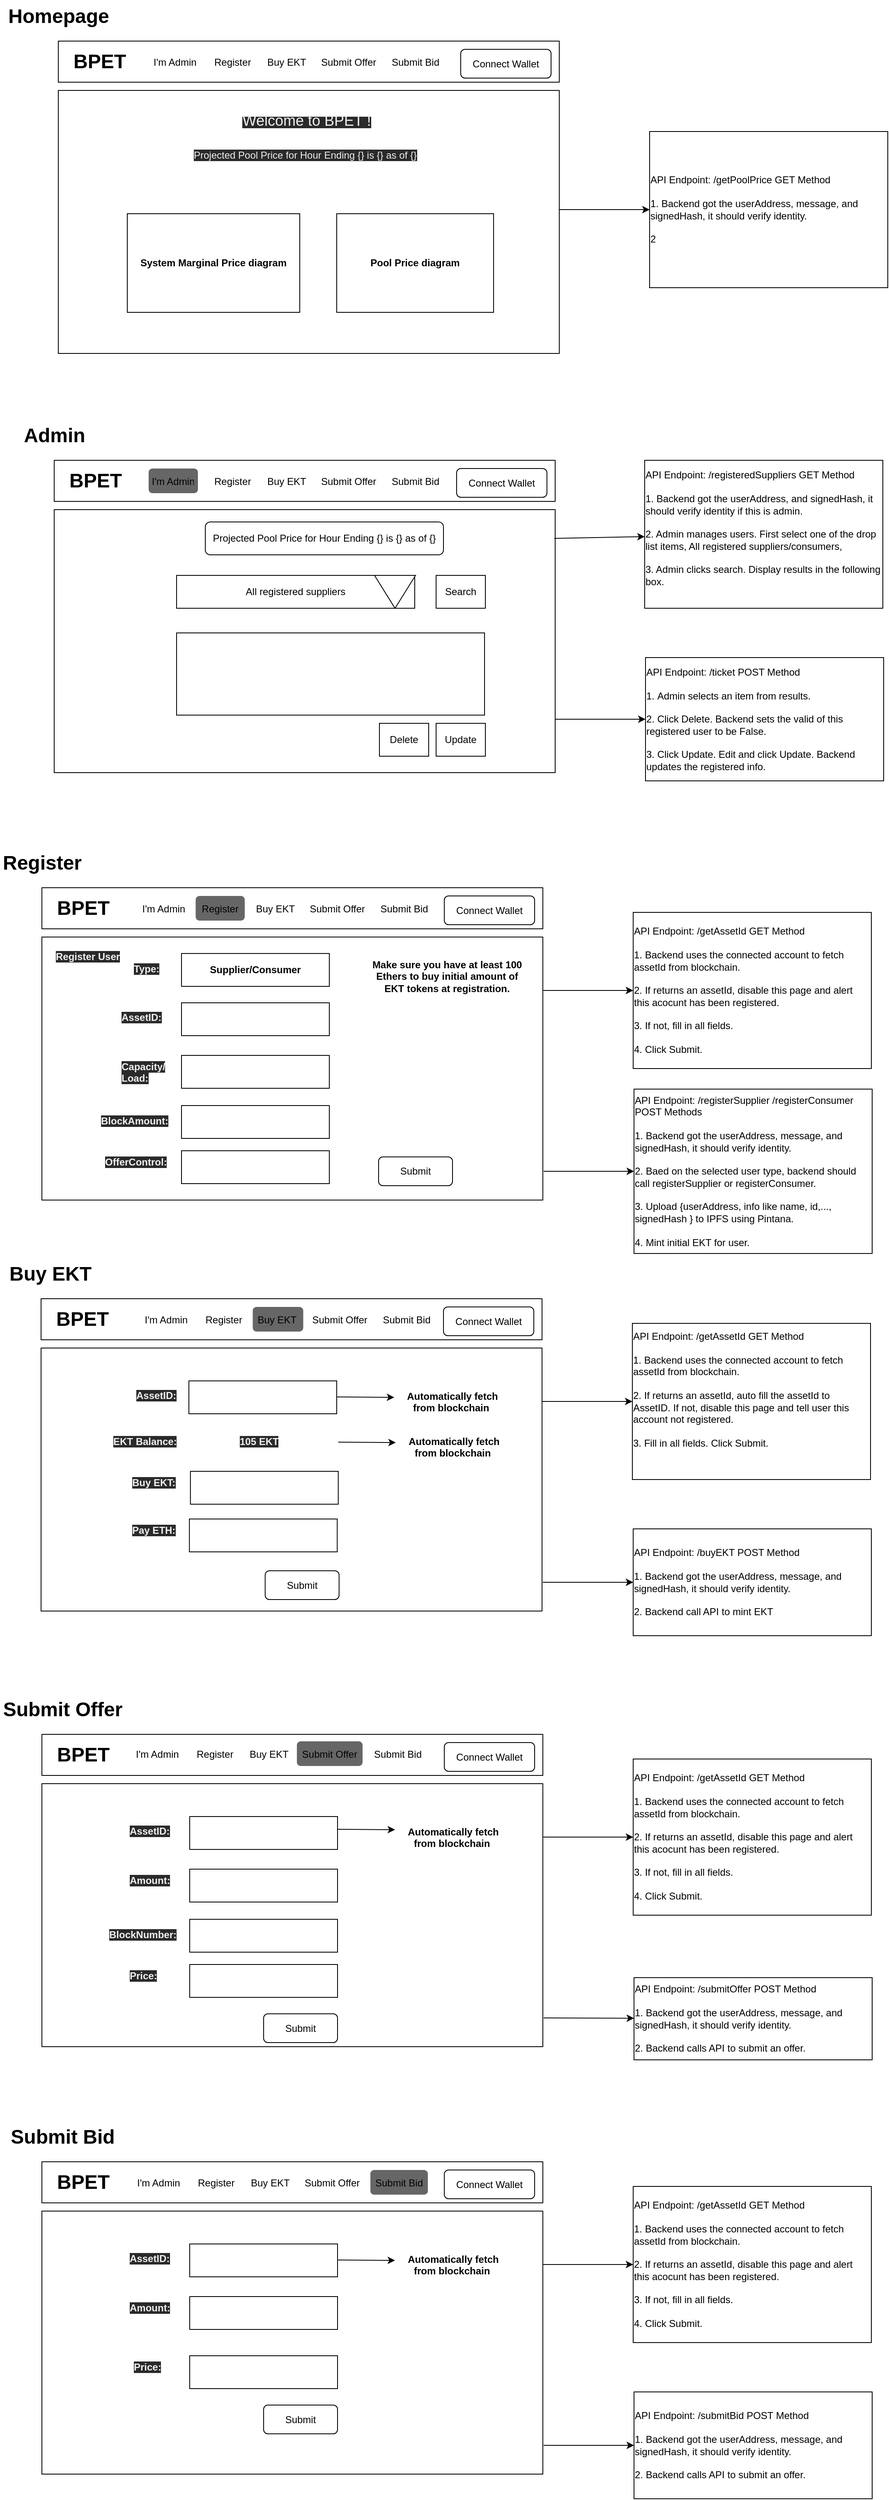 <mxfile>
    <diagram id="N4T2xADhDQuCGSEhYTma" name="Page-1">
        <mxGraphModel dx="1949" dy="584" grid="1" gridSize="10" guides="1" tooltips="1" connect="1" arrows="1" fold="1" page="1" pageScale="1" pageWidth="850" pageHeight="1100" math="0" shadow="0">
            <root>
                <mxCell id="0"/>
                <mxCell id="1" parent="0"/>
                <mxCell id="20" value="" style="rounded=0;whiteSpace=wrap;html=1;" parent="1" vertex="1">
                    <mxGeometry x="65" y="640" width="610" height="320" as="geometry"/>
                </mxCell>
                <mxCell id="2" value="" style="rounded=0;whiteSpace=wrap;html=1;" parent="1" vertex="1">
                    <mxGeometry x="70" y="70" width="610" height="50" as="geometry"/>
                </mxCell>
                <mxCell id="4" value="BPET" style="text;strokeColor=none;fillColor=none;html=1;fontSize=24;fontStyle=1;verticalAlign=middle;align=center;" parent="1" vertex="1">
                    <mxGeometry x="70" y="75" width="100" height="40" as="geometry"/>
                </mxCell>
                <mxCell id="5" value="Submit Bid" style="text;strokeColor=none;fillColor=none;align=left;verticalAlign=middle;spacingLeft=4;spacingRight=4;overflow=hidden;points=[[0,0.5],[1,0.5]];portConstraint=eastwest;rotatable=0;" parent="1" vertex="1">
                    <mxGeometry x="470" y="80" width="70" height="30" as="geometry"/>
                </mxCell>
                <mxCell id="6" value="" style="rounded=0;whiteSpace=wrap;html=1;" parent="1" vertex="1">
                    <mxGeometry x="70" y="130" width="610" height="320" as="geometry"/>
                </mxCell>
                <mxCell id="7" value="&lt;b&gt;System Marginal Price diagram&lt;/b&gt;" style="rounded=0;whiteSpace=wrap;html=1;" parent="1" vertex="1">
                    <mxGeometry x="154" y="280" width="210" height="120" as="geometry"/>
                </mxCell>
                <mxCell id="8" value="Connect Wallet" style="rounded=1;whiteSpace=wrap;html=1;" parent="1" vertex="1">
                    <mxGeometry x="560" y="80" width="110" height="35" as="geometry"/>
                </mxCell>
                <mxCell id="9" value="Projected Pool Price for Hour Ending {} is {} as of {}" style="rounded=1;whiteSpace=wrap;html=1;" parent="1" vertex="1">
                    <mxGeometry x="249" y="655" width="290" height="40" as="geometry"/>
                </mxCell>
                <mxCell id="10" value="I'm Admin" style="text;strokeColor=none;fillColor=none;align=left;verticalAlign=middle;spacingLeft=4;spacingRight=4;overflow=hidden;points=[[0,0.5],[1,0.5]];portConstraint=eastwest;rotatable=0;" parent="1" vertex="1">
                    <mxGeometry x="180" y="80" width="70" height="30" as="geometry"/>
                </mxCell>
                <mxCell id="11" value="Homepage" style="text;strokeColor=none;fillColor=none;html=1;fontSize=24;fontStyle=1;verticalAlign=middle;align=center;" parent="1" vertex="1">
                    <mxGeometry x="20" y="20" width="100" height="40" as="geometry"/>
                </mxCell>
                <mxCell id="12" value="Register" style="text;strokeColor=none;fillColor=none;align=left;verticalAlign=middle;spacingLeft=4;spacingRight=4;overflow=hidden;points=[[0,0.5],[1,0.5]];portConstraint=eastwest;rotatable=0;" parent="1" vertex="1">
                    <mxGeometry x="254" y="80" width="56" height="30" as="geometry"/>
                </mxCell>
                <mxCell id="13" value="&lt;b&gt;Pool Price diagram&lt;/b&gt;" style="rounded=0;whiteSpace=wrap;html=1;" parent="1" vertex="1">
                    <mxGeometry x="409" y="280" width="191" height="120" as="geometry"/>
                </mxCell>
                <mxCell id="14" value="" style="edgeStyle=none;html=1;" parent="1" target="15" edge="1">
                    <mxGeometry relative="1" as="geometry">
                        <mxPoint x="680" y="275" as="sourcePoint"/>
                    </mxGeometry>
                </mxCell>
                <mxCell id="15" value="&lt;div style=&quot;text-align: left&quot;&gt;&lt;span&gt;API Endpoint: /getPoolPrice GET Method&lt;br&gt;&lt;/span&gt;&lt;/div&gt;&lt;div style=&quot;text-align: left&quot;&gt;&lt;span&gt;&lt;br&gt;&lt;/span&gt;&lt;/div&gt;&lt;div style=&quot;text-align: left&quot;&gt;&lt;span&gt;1. Backend got the userAddress, message, and signedHash, it should verify identity.&amp;nbsp;&lt;/span&gt;&lt;/div&gt;&lt;div style=&quot;text-align: left&quot;&gt;&lt;span&gt;&lt;br&gt;&lt;/span&gt;&lt;/div&gt;&lt;div style=&quot;text-align: left&quot;&gt;&lt;span&gt;2&lt;/span&gt;&lt;/div&gt;" style="rounded=0;whiteSpace=wrap;html=1;" parent="1" vertex="1">
                    <mxGeometry x="790" y="180" width="290" height="190" as="geometry"/>
                </mxCell>
                <mxCell id="16" value="" style="rounded=0;whiteSpace=wrap;html=1;" parent="1" vertex="1">
                    <mxGeometry x="65" y="580" width="610" height="50" as="geometry"/>
                </mxCell>
                <mxCell id="18" value="BPET" style="text;strokeColor=none;fillColor=none;html=1;fontSize=24;fontStyle=1;verticalAlign=middle;align=center;" parent="1" vertex="1">
                    <mxGeometry x="65" y="585" width="100" height="40" as="geometry"/>
                </mxCell>
                <mxCell id="21" value="All registered suppliers" style="rounded=0;whiteSpace=wrap;html=1;" parent="1" vertex="1">
                    <mxGeometry x="214" y="720" width="290" height="40" as="geometry"/>
                </mxCell>
                <mxCell id="22" value="Connect Wallet" style="rounded=1;whiteSpace=wrap;html=1;" parent="1" vertex="1">
                    <mxGeometry x="555" y="590" width="110" height="35" as="geometry"/>
                </mxCell>
                <mxCell id="25" value="Admin" style="text;strokeColor=none;fillColor=none;html=1;fontSize=24;fontStyle=1;verticalAlign=middle;align=center;" parent="1" vertex="1">
                    <mxGeometry x="15" y="530" width="100" height="40" as="geometry"/>
                </mxCell>
                <mxCell id="27" value="" style="rounded=0;whiteSpace=wrap;html=1;" parent="1" vertex="1">
                    <mxGeometry x="214" y="790" width="375" height="100" as="geometry"/>
                </mxCell>
                <mxCell id="28" value="" style="rounded=0;whiteSpace=wrap;html=1;" parent="1" vertex="1">
                    <mxGeometry x="50" y="1100" width="610" height="50" as="geometry"/>
                </mxCell>
                <mxCell id="30" value="BPET" style="text;strokeColor=none;fillColor=none;html=1;fontSize=24;fontStyle=1;verticalAlign=middle;align=center;" parent="1" vertex="1">
                    <mxGeometry x="50" y="1105" width="100" height="40" as="geometry"/>
                </mxCell>
                <mxCell id="32" value="" style="rounded=0;whiteSpace=wrap;html=1;" parent="1" vertex="1">
                    <mxGeometry x="50" y="1160" width="610" height="320" as="geometry"/>
                </mxCell>
                <mxCell id="34" value="Connect Wallet" style="rounded=1;whiteSpace=wrap;html=1;" parent="1" vertex="1">
                    <mxGeometry x="540" y="1110" width="110" height="35" as="geometry"/>
                </mxCell>
                <mxCell id="36" value="Register" style="text;strokeColor=none;fillColor=none;html=1;fontSize=24;fontStyle=1;verticalAlign=middle;align=center;" parent="1" vertex="1">
                    <mxGeometry y="1050" width="100" height="40" as="geometry"/>
                </mxCell>
                <mxCell id="38" value="&lt;b&gt;Supplier/&lt;/b&gt;&lt;b&gt;Consumer&lt;/b&gt;" style="rounded=0;whiteSpace=wrap;html=1;" parent="1" vertex="1">
                    <mxGeometry x="220" y="1180" width="180" height="40" as="geometry"/>
                </mxCell>
                <mxCell id="40" value="" style="rounded=0;whiteSpace=wrap;html=1;" parent="1" vertex="1">
                    <mxGeometry x="220" y="1240" width="180" height="40" as="geometry"/>
                </mxCell>
                <mxCell id="41" value="&lt;b style=&quot;color: rgb(240 , 240 , 240) ; font-family: &amp;#34;helvetica&amp;#34; ; font-size: 12px ; font-style: normal ; letter-spacing: normal ; text-align: center ; text-indent: 0px ; text-transform: none ; word-spacing: 0px ; background-color: rgb(42 , 42 , 42)&quot;&gt;Register User&lt;/b&gt;" style="text;whiteSpace=wrap;html=1;" parent="1" vertex="1">
                    <mxGeometry x="65" y="1170" width="90" height="30" as="geometry"/>
                </mxCell>
                <mxCell id="42" value="" style="edgeStyle=none;html=1;" parent="1" target="43" edge="1">
                    <mxGeometry relative="1" as="geometry">
                        <mxPoint x="675" y="895" as="sourcePoint"/>
                    </mxGeometry>
                </mxCell>
                <mxCell id="43" value="&lt;div style=&quot;text-align: left&quot;&gt;&lt;span&gt;API Endpoint: /ticket POST Method&lt;br&gt;&lt;/span&gt;&lt;/div&gt;&lt;div style=&quot;text-align: left&quot;&gt;&lt;span&gt;&lt;br&gt;&lt;/span&gt;&lt;/div&gt;&lt;div style=&quot;text-align: left&quot;&gt;&lt;span&gt;1.&amp;nbsp;&lt;/span&gt;Admin selects an item from results.&lt;/div&gt;&lt;div style=&quot;text-align: left&quot;&gt;&lt;br&gt;&lt;/div&gt;&lt;div style=&quot;text-align: left&quot;&gt;2. Click Delete. Backend sets the valid of this registered user to be False.&lt;/div&gt;&lt;div style=&quot;text-align: left&quot;&gt;&lt;br&gt;&lt;/div&gt;&lt;div style=&quot;text-align: left&quot;&gt;3. Click Update. Edit and click Update. Backend updates the registered info.&lt;/div&gt;" style="rounded=0;whiteSpace=wrap;html=1;" parent="1" vertex="1">
                    <mxGeometry x="785" y="820" width="290" height="150" as="geometry"/>
                </mxCell>
                <mxCell id="44" value="" style="edgeStyle=none;html=1;" parent="1" target="45" edge="1">
                    <mxGeometry relative="1" as="geometry">
                        <mxPoint x="674" y="675" as="sourcePoint"/>
                    </mxGeometry>
                </mxCell>
                <mxCell id="45" value="&lt;div style=&quot;text-align: left&quot;&gt;&lt;span&gt;API Endpoint: /registeredSuppliers GET Method&lt;br&gt;&lt;/span&gt;&lt;/div&gt;&lt;div style=&quot;text-align: left&quot;&gt;&lt;span&gt;&lt;br&gt;&lt;/span&gt;&lt;/div&gt;&lt;div style=&quot;text-align: left&quot;&gt;&lt;span&gt;1. Backend got the userAddress, and signedHash, it should verify identity if this is admin.&lt;/span&gt;&lt;/div&gt;&lt;div style=&quot;text-align: left&quot;&gt;&lt;span&gt;&lt;br&gt;&lt;/span&gt;&lt;/div&gt;&lt;div style=&quot;text-align: left&quot;&gt;&lt;span&gt;2. Admin manages users. First select one of the drop list items, All registered suppliers/consumers,&amp;nbsp;&lt;/span&gt;&lt;/div&gt;&lt;div style=&quot;text-align: left&quot;&gt;&lt;span&gt;&lt;br&gt;&lt;/span&gt;&lt;/div&gt;&lt;div style=&quot;text-align: left&quot;&gt;&lt;span&gt;3. Admin clicks search. Display results in the following box.&lt;/span&gt;&lt;/div&gt;&lt;div style=&quot;text-align: left&quot;&gt;&lt;br&gt;&lt;/div&gt;" style="rounded=0;whiteSpace=wrap;html=1;" parent="1" vertex="1">
                    <mxGeometry x="784" y="580" width="290" height="180" as="geometry"/>
                </mxCell>
                <mxCell id="46" value="" style="edgeStyle=none;html=1;" parent="1" target="47" edge="1">
                    <mxGeometry relative="1" as="geometry">
                        <mxPoint x="661" y="1445" as="sourcePoint"/>
                    </mxGeometry>
                </mxCell>
                <mxCell id="47" value="&lt;div style=&quot;text-align: left&quot;&gt;&lt;span&gt;API Endpoint: /registerSupplier /registerConsumer POST Methods&lt;br&gt;&lt;/span&gt;&lt;/div&gt;&lt;div style=&quot;text-align: left&quot;&gt;&lt;span&gt;&lt;br&gt;&lt;/span&gt;&lt;/div&gt;&lt;div style=&quot;text-align: left&quot;&gt;&lt;span&gt;1. Backend got the userAddress, message, and signedHash, it should verify identity.&amp;nbsp;&lt;/span&gt;&lt;/div&gt;&lt;div style=&quot;text-align: left&quot;&gt;&lt;span&gt;&lt;br&gt;&lt;/span&gt;&lt;/div&gt;&lt;div style=&quot;text-align: left&quot;&gt;&lt;span&gt;2. Baed on the selected user type, backend should call registerSupplier or registerConsumer.&lt;/span&gt;&lt;/div&gt;&lt;div style=&quot;text-align: left&quot;&gt;&lt;span&gt;&lt;br&gt;&lt;/span&gt;&lt;/div&gt;&lt;div style=&quot;text-align: left&quot;&gt;&lt;span&gt;3. Upload {userAddress, info like name, id,..., signedHash } to IPFS using Pintana.&lt;/span&gt;&lt;/div&gt;&lt;div style=&quot;text-align: left&quot;&gt;&lt;span&gt;&lt;br&gt;&lt;/span&gt;&lt;/div&gt;&lt;div style=&quot;text-align: left&quot;&gt;&lt;span&gt;4. Mint initial EKT for user.&lt;/span&gt;&lt;/div&gt;" style="rounded=0;whiteSpace=wrap;html=1;" parent="1" vertex="1">
                    <mxGeometry x="771" y="1345" width="290" height="200" as="geometry"/>
                </mxCell>
                <mxCell id="48" value="" style="edgeStyle=none;html=1;" parent="1" target="49" edge="1">
                    <mxGeometry relative="1" as="geometry">
                        <mxPoint x="660" y="1225" as="sourcePoint"/>
                    </mxGeometry>
                </mxCell>
                <mxCell id="49" value="&lt;div style=&quot;text-align: left&quot;&gt;&lt;span&gt;API Endpoint: /getAssetId GET Method&lt;br&gt;&lt;/span&gt;&lt;/div&gt;&lt;div style=&quot;text-align: left&quot;&gt;&lt;span&gt;&lt;br&gt;&lt;/span&gt;&lt;/div&gt;&lt;div style=&quot;text-align: left&quot;&gt;&lt;span&gt;1. Backend uses the connected account to fetch assetId from blockchain.&lt;/span&gt;&lt;/div&gt;&lt;div style=&quot;text-align: left&quot;&gt;&lt;span&gt;&lt;br&gt;&lt;/span&gt;&lt;/div&gt;&lt;div style=&quot;text-align: left&quot;&gt;&lt;span&gt;2. If returns an assetId, disable this page and alert this acocunt has been registered.&lt;/span&gt;&lt;/div&gt;&lt;div style=&quot;text-align: left&quot;&gt;&lt;span&gt;&lt;br&gt;&lt;/span&gt;&lt;/div&gt;&lt;div style=&quot;text-align: left&quot;&gt;&lt;span&gt;3. If not, fill in all fields.&lt;/span&gt;&lt;/div&gt;&lt;div style=&quot;text-align: left&quot;&gt;&lt;span&gt;&lt;br&gt;&lt;/span&gt;&lt;/div&gt;&lt;div style=&quot;text-align: left&quot;&gt;&lt;span&gt;4. Click Submit.&lt;/span&gt;&lt;/div&gt;" style="rounded=0;whiteSpace=wrap;html=1;" parent="1" vertex="1">
                    <mxGeometry x="770" y="1130" width="290" height="190" as="geometry"/>
                </mxCell>
                <mxCell id="50" value="&lt;b style=&quot;color: rgb(240 , 240 , 240) ; font-family: &amp;#34;helvetica&amp;#34; ; font-size: 12px ; font-style: normal ; letter-spacing: normal ; text-align: center ; text-indent: 0px ; text-transform: none ; word-spacing: 0px ; background-color: rgb(42 , 42 , 42)&quot;&gt;AssetID:&lt;/b&gt;" style="text;whiteSpace=wrap;html=1;" parent="1" vertex="1">
                    <mxGeometry x="145" y="1244" width="70" height="30" as="geometry"/>
                </mxCell>
                <mxCell id="51" value="&lt;b style=&quot;color: rgb(240 , 240 , 240) ; font-family: &amp;#34;helvetica&amp;#34; ; font-size: 12px ; font-style: normal ; letter-spacing: normal ; text-align: center ; text-indent: 0px ; text-transform: none ; word-spacing: 0px ; background-color: rgb(42 , 42 , 42)&quot;&gt;Type:&lt;/b&gt;" style="text;whiteSpace=wrap;html=1;" parent="1" vertex="1">
                    <mxGeometry x="160" y="1185" width="70" height="30" as="geometry"/>
                </mxCell>
                <mxCell id="52" value="" style="rounded=0;whiteSpace=wrap;html=1;" parent="1" vertex="1">
                    <mxGeometry x="220" y="1304" width="180" height="40" as="geometry"/>
                </mxCell>
                <mxCell id="53" value="&lt;b style=&quot;color: rgb(240 , 240 , 240) ; font-family: &amp;#34;helvetica&amp;#34; ; font-size: 12px ; font-style: normal ; letter-spacing: normal ; text-align: center ; text-indent: 0px ; text-transform: none ; word-spacing: 0px ; background-color: rgb(42 , 42 , 42)&quot;&gt;Capacity/&lt;br&gt;Load:&lt;br&gt;&lt;/b&gt;" style="text;whiteSpace=wrap;html=1;" parent="1" vertex="1">
                    <mxGeometry x="145" y="1304" width="70" height="30" as="geometry"/>
                </mxCell>
                <mxCell id="54" value="" style="rounded=0;whiteSpace=wrap;html=1;" parent="1" vertex="1">
                    <mxGeometry x="220" y="1365" width="180" height="40" as="geometry"/>
                </mxCell>
                <mxCell id="55" value="&lt;b style=&quot;color: rgb(240 , 240 , 240) ; font-family: &amp;#34;helvetica&amp;#34; ; font-size: 12px ; font-style: normal ; letter-spacing: normal ; text-align: center ; text-indent: 0px ; text-transform: none ; word-spacing: 0px ; background-color: rgb(42 , 42 , 42)&quot;&gt;BlockAmount:&lt;br&gt;&lt;/b&gt;" style="text;whiteSpace=wrap;html=1;" parent="1" vertex="1">
                    <mxGeometry x="120" y="1370" width="70" height="30" as="geometry"/>
                </mxCell>
                <mxCell id="57" value="" style="rounded=0;whiteSpace=wrap;html=1;" parent="1" vertex="1">
                    <mxGeometry x="220" y="1420" width="180" height="40" as="geometry"/>
                </mxCell>
                <mxCell id="58" value="&lt;b style=&quot;color: rgb(240 , 240 , 240) ; font-family: &amp;#34;helvetica&amp;#34; ; font-size: 12px ; font-style: normal ; letter-spacing: normal ; text-align: center ; text-indent: 0px ; text-transform: none ; word-spacing: 0px ; background-color: rgb(42 , 42 , 42)&quot;&gt;OfferControl:&lt;br&gt;&lt;/b&gt;" style="text;whiteSpace=wrap;html=1;" parent="1" vertex="1">
                    <mxGeometry x="125" y="1420" width="70" height="30" as="geometry"/>
                </mxCell>
                <mxCell id="59" value="Submit" style="rounded=1;whiteSpace=wrap;html=1;" parent="1" vertex="1">
                    <mxGeometry x="460" y="1427.5" width="90" height="35" as="geometry"/>
                </mxCell>
                <mxCell id="60" value="&lt;div style=&quot;text-align: center&quot;&gt;&lt;span&gt;&lt;font face=&quot;helvetica&quot;&gt;&lt;b&gt;Make sure you have at least 100 Ethers to buy initial amount of EKT tokens at registration.&lt;/b&gt;&lt;/font&gt;&lt;/span&gt;&lt;/div&gt;" style="text;whiteSpace=wrap;html=1;" parent="1" vertex="1">
                    <mxGeometry x="450" y="1180" width="185" height="30" as="geometry"/>
                </mxCell>
                <mxCell id="61" value="" style="rounded=0;whiteSpace=wrap;html=1;" parent="1" vertex="1">
                    <mxGeometry x="50" y="2130" width="610" height="50" as="geometry"/>
                </mxCell>
                <mxCell id="63" value="BPET" style="text;strokeColor=none;fillColor=none;html=1;fontSize=24;fontStyle=1;verticalAlign=middle;align=center;" parent="1" vertex="1">
                    <mxGeometry x="50" y="2135" width="100" height="40" as="geometry"/>
                </mxCell>
                <mxCell id="65" value="" style="rounded=0;whiteSpace=wrap;html=1;" parent="1" vertex="1">
                    <mxGeometry x="50" y="2190" width="610" height="320" as="geometry"/>
                </mxCell>
                <mxCell id="66" value="Connect Wallet" style="rounded=1;whiteSpace=wrap;html=1;" parent="1" vertex="1">
                    <mxGeometry x="540" y="2140" width="110" height="35" as="geometry"/>
                </mxCell>
                <mxCell id="68" value="Submit Offer" style="text;strokeColor=none;fillColor=none;html=1;fontSize=24;fontStyle=1;verticalAlign=middle;align=center;" parent="1" vertex="1">
                    <mxGeometry y="2080" width="150" height="40" as="geometry"/>
                </mxCell>
                <mxCell id="71" value="" style="rounded=0;whiteSpace=wrap;html=1;" parent="1" vertex="1">
                    <mxGeometry x="230" y="2230" width="180" height="40" as="geometry"/>
                </mxCell>
                <mxCell id="73" value="" style="edgeStyle=none;html=1;" parent="1" target="74" edge="1">
                    <mxGeometry relative="1" as="geometry">
                        <mxPoint x="661" y="2475" as="sourcePoint"/>
                    </mxGeometry>
                </mxCell>
                <mxCell id="74" value="&lt;div style=&quot;text-align: left&quot;&gt;&lt;span&gt;API Endpoint: /submitOffer POST Method&lt;br&gt;&lt;/span&gt;&lt;/div&gt;&lt;div style=&quot;text-align: left&quot;&gt;&lt;span&gt;&lt;br&gt;&lt;/span&gt;&lt;/div&gt;&lt;div style=&quot;text-align: left&quot;&gt;&lt;span&gt;1. Backend got the userAddress, message, and signedHash, it should verify identity.&amp;nbsp;&lt;/span&gt;&lt;/div&gt;&lt;div style=&quot;text-align: left&quot;&gt;&lt;span&gt;&lt;br&gt;&lt;/span&gt;&lt;/div&gt;&lt;div style=&quot;text-align: left&quot;&gt;&lt;span&gt;2. Backend calls API to submit an offer.&lt;/span&gt;&lt;/div&gt;" style="rounded=0;whiteSpace=wrap;html=1;" parent="1" vertex="1">
                    <mxGeometry x="771" y="2426" width="290" height="100" as="geometry"/>
                </mxCell>
                <mxCell id="75" value="" style="edgeStyle=none;html=1;" parent="1" target="76" edge="1">
                    <mxGeometry relative="1" as="geometry">
                        <mxPoint x="660" y="2255" as="sourcePoint"/>
                    </mxGeometry>
                </mxCell>
                <mxCell id="76" value="&lt;div style=&quot;text-align: left&quot;&gt;&lt;div&gt;API Endpoint: /getAssetId GET Method&lt;br&gt;&lt;/div&gt;&lt;div&gt;&lt;br&gt;&lt;/div&gt;&lt;div&gt;1. Backend uses the connected account to fetch assetId from blockchain.&lt;/div&gt;&lt;div&gt;&lt;br&gt;&lt;/div&gt;&lt;div&gt;2. If returns an assetId, disable this page and alert this acocunt has been registered.&lt;/div&gt;&lt;div&gt;&lt;br&gt;&lt;/div&gt;&lt;div&gt;3. If not, fill in all fields.&lt;/div&gt;&lt;div&gt;&lt;br&gt;&lt;/div&gt;&lt;div&gt;4. Click Submit.&lt;/div&gt;&lt;/div&gt;" style="rounded=0;whiteSpace=wrap;html=1;" parent="1" vertex="1">
                    <mxGeometry x="770" y="2160" width="290" height="190" as="geometry"/>
                </mxCell>
                <mxCell id="77" value="&lt;b style=&quot;color: rgb(240 , 240 , 240) ; font-family: &amp;#34;helvetica&amp;#34; ; font-size: 12px ; font-style: normal ; letter-spacing: normal ; text-align: center ; text-indent: 0px ; text-transform: none ; word-spacing: 0px ; background-color: rgb(42 , 42 , 42)&quot;&gt;AssetID:&lt;/b&gt;" style="text;whiteSpace=wrap;html=1;" parent="1" vertex="1">
                    <mxGeometry x="155" y="2234" width="70" height="30" as="geometry"/>
                </mxCell>
                <mxCell id="79" value="" style="rounded=0;whiteSpace=wrap;html=1;" parent="1" vertex="1">
                    <mxGeometry x="230" y="2294" width="180" height="40" as="geometry"/>
                </mxCell>
                <mxCell id="80" value="&lt;b style=&quot;color: rgb(240 , 240 , 240) ; font-family: &amp;#34;helvetica&amp;#34; ; font-size: 12px ; font-style: normal ; letter-spacing: normal ; text-align: center ; text-indent: 0px ; text-transform: none ; word-spacing: 0px ; background-color: rgb(42 , 42 , 42)&quot;&gt;Amount:&lt;br&gt;&lt;/b&gt;" style="text;whiteSpace=wrap;html=1;" parent="1" vertex="1">
                    <mxGeometry x="155" y="2294" width="70" height="30" as="geometry"/>
                </mxCell>
                <mxCell id="81" value="" style="rounded=0;whiteSpace=wrap;html=1;" parent="1" vertex="1">
                    <mxGeometry x="230" y="2355" width="180" height="40" as="geometry"/>
                </mxCell>
                <mxCell id="82" value="&lt;b style=&quot;color: rgb(240 , 240 , 240) ; font-family: &amp;#34;helvetica&amp;#34; ; font-size: 12px ; font-style: normal ; letter-spacing: normal ; text-align: center ; text-indent: 0px ; text-transform: none ; word-spacing: 0px ; background-color: rgb(42 , 42 , 42)&quot;&gt;BlockNumber:&lt;br&gt;&lt;/b&gt;" style="text;whiteSpace=wrap;html=1;" parent="1" vertex="1">
                    <mxGeometry x="130" y="2360" width="70" height="30" as="geometry"/>
                </mxCell>
                <mxCell id="83" value="" style="rounded=0;whiteSpace=wrap;html=1;" parent="1" vertex="1">
                    <mxGeometry x="230" y="2410" width="180" height="40" as="geometry"/>
                </mxCell>
                <mxCell id="84" value="&lt;b style=&quot;color: rgb(240 , 240 , 240) ; font-family: &amp;#34;helvetica&amp;#34; ; font-size: 12px ; font-style: normal ; letter-spacing: normal ; text-align: center ; text-indent: 0px ; text-transform: none ; word-spacing: 0px ; background-color: rgb(42 , 42 , 42)&quot;&gt;Price:&lt;br&gt;&lt;/b&gt;" style="text;whiteSpace=wrap;html=1;" parent="1" vertex="1">
                    <mxGeometry x="155" y="2410" width="70" height="30" as="geometry"/>
                </mxCell>
                <mxCell id="85" value="Submit" style="rounded=1;whiteSpace=wrap;html=1;" parent="1" vertex="1">
                    <mxGeometry x="320" y="2470" width="90" height="35" as="geometry"/>
                </mxCell>
                <mxCell id="86" value="&lt;div style=&quot;text-align: center&quot;&gt;&lt;span&gt;&lt;font face=&quot;helvetica&quot;&gt;&lt;b&gt;Automatically fetch from blockchain&amp;nbsp;&lt;/b&gt;&lt;/font&gt;&lt;/span&gt;&lt;/div&gt;" style="text;whiteSpace=wrap;html=1;" parent="1" vertex="1">
                    <mxGeometry x="480" y="2235" width="140" height="30" as="geometry"/>
                </mxCell>
                <mxCell id="87" value="" style="edgeStyle=none;html=1;" parent="1" edge="1">
                    <mxGeometry relative="1" as="geometry">
                        <mxPoint x="410" y="2245.5" as="sourcePoint"/>
                        <mxPoint x="480" y="2246" as="targetPoint"/>
                    </mxGeometry>
                </mxCell>
                <mxCell id="88" value="" style="rounded=0;whiteSpace=wrap;html=1;" parent="1" vertex="1">
                    <mxGeometry x="50" y="2650" width="610" height="50" as="geometry"/>
                </mxCell>
                <mxCell id="90" value="BPET" style="text;strokeColor=none;fillColor=none;html=1;fontSize=24;fontStyle=1;verticalAlign=middle;align=center;" parent="1" vertex="1">
                    <mxGeometry x="50" y="2655" width="100" height="40" as="geometry"/>
                </mxCell>
                <mxCell id="92" value="" style="rounded=0;whiteSpace=wrap;html=1;" parent="1" vertex="1">
                    <mxGeometry x="50" y="2710" width="610" height="320" as="geometry"/>
                </mxCell>
                <mxCell id="93" value="Connect Wallet" style="rounded=1;whiteSpace=wrap;html=1;" parent="1" vertex="1">
                    <mxGeometry x="540" y="2660" width="110" height="35" as="geometry"/>
                </mxCell>
                <mxCell id="95" value="Submit Bid" style="text;strokeColor=none;fillColor=none;html=1;fontSize=24;fontStyle=1;verticalAlign=middle;align=center;" parent="1" vertex="1">
                    <mxGeometry y="2600" width="150" height="40" as="geometry"/>
                </mxCell>
                <mxCell id="97" value="" style="rounded=0;whiteSpace=wrap;html=1;" parent="1" vertex="1">
                    <mxGeometry x="230" y="2750" width="180" height="40" as="geometry"/>
                </mxCell>
                <mxCell id="98" value="" style="edgeStyle=none;html=1;" parent="1" target="99" edge="1">
                    <mxGeometry relative="1" as="geometry">
                        <mxPoint x="661" y="2995" as="sourcePoint"/>
                    </mxGeometry>
                </mxCell>
                <mxCell id="99" value="&lt;div style=&quot;text-align: left&quot;&gt;&lt;div&gt;API Endpoint: /submitBid POST Method&lt;br&gt;&lt;/div&gt;&lt;div&gt;&lt;br&gt;&lt;/div&gt;&lt;div&gt;1. Backend got the userAddress, message, and signedHash, it should verify identity.&amp;nbsp;&lt;/div&gt;&lt;div&gt;&lt;br&gt;&lt;/div&gt;&lt;div&gt;2. Backend calls API to submit an offer.&lt;/div&gt;&lt;/div&gt;" style="rounded=0;whiteSpace=wrap;html=1;" parent="1" vertex="1">
                    <mxGeometry x="771" y="2930" width="290" height="130" as="geometry"/>
                </mxCell>
                <mxCell id="100" value="" style="edgeStyle=none;html=1;" parent="1" target="101" edge="1">
                    <mxGeometry relative="1" as="geometry">
                        <mxPoint x="660" y="2775" as="sourcePoint"/>
                    </mxGeometry>
                </mxCell>
                <mxCell id="101" value="&lt;div style=&quot;text-align: left&quot;&gt;&lt;div&gt;API Endpoint: /getAssetId GET Method&lt;br&gt;&lt;/div&gt;&lt;div&gt;&lt;br&gt;&lt;/div&gt;&lt;div&gt;1. Backend uses the connected account to fetch assetId from blockchain.&lt;/div&gt;&lt;div&gt;&lt;br&gt;&lt;/div&gt;&lt;div&gt;2. If returns an assetId, disable this page and alert this acocunt has been registered.&lt;/div&gt;&lt;div&gt;&lt;br&gt;&lt;/div&gt;&lt;div&gt;3. If not, fill in all fields.&lt;/div&gt;&lt;div&gt;&lt;br&gt;&lt;/div&gt;&lt;div&gt;4. Click Submit.&lt;/div&gt;&lt;/div&gt;" style="rounded=0;whiteSpace=wrap;html=1;" parent="1" vertex="1">
                    <mxGeometry x="770" y="2680" width="290" height="190" as="geometry"/>
                </mxCell>
                <mxCell id="102" value="&lt;b style=&quot;color: rgb(240 , 240 , 240) ; font-family: &amp;#34;helvetica&amp;#34; ; font-size: 12px ; font-style: normal ; letter-spacing: normal ; text-align: center ; text-indent: 0px ; text-transform: none ; word-spacing: 0px ; background-color: rgb(42 , 42 , 42)&quot;&gt;AssetID:&lt;/b&gt;" style="text;whiteSpace=wrap;html=1;" parent="1" vertex="1">
                    <mxGeometry x="155" y="2754" width="70" height="30" as="geometry"/>
                </mxCell>
                <mxCell id="103" value="" style="rounded=0;whiteSpace=wrap;html=1;" parent="1" vertex="1">
                    <mxGeometry x="230" y="2814" width="180" height="40" as="geometry"/>
                </mxCell>
                <mxCell id="104" value="&lt;b style=&quot;color: rgb(240 , 240 , 240) ; font-family: &amp;#34;helvetica&amp;#34; ; font-size: 12px ; font-style: normal ; letter-spacing: normal ; text-align: center ; text-indent: 0px ; text-transform: none ; word-spacing: 0px ; background-color: rgb(42 , 42 , 42)&quot;&gt;Amount:&lt;br&gt;&lt;/b&gt;" style="text;whiteSpace=wrap;html=1;" parent="1" vertex="1">
                    <mxGeometry x="155" y="2814" width="70" height="30" as="geometry"/>
                </mxCell>
                <mxCell id="107" value="" style="rounded=0;whiteSpace=wrap;html=1;" parent="1" vertex="1">
                    <mxGeometry x="230" y="2886" width="180" height="40" as="geometry"/>
                </mxCell>
                <mxCell id="108" value="&lt;b style=&quot;color: rgb(240 , 240 , 240) ; font-family: &amp;#34;helvetica&amp;#34; ; font-size: 12px ; font-style: normal ; letter-spacing: normal ; text-align: center ; text-indent: 0px ; text-transform: none ; word-spacing: 0px ; background-color: rgb(42 , 42 , 42)&quot;&gt;Price:&lt;br&gt;&lt;/b&gt;" style="text;whiteSpace=wrap;html=1;" parent="1" vertex="1">
                    <mxGeometry x="160" y="2886" width="70" height="30" as="geometry"/>
                </mxCell>
                <mxCell id="109" value="Submit" style="rounded=1;whiteSpace=wrap;html=1;" parent="1" vertex="1">
                    <mxGeometry x="320" y="2946" width="90" height="35" as="geometry"/>
                </mxCell>
                <mxCell id="110" value="&lt;div style=&quot;text-align: center&quot;&gt;&lt;span&gt;&lt;font face=&quot;helvetica&quot;&gt;&lt;b&gt;Automatically fetch from blockchain&amp;nbsp;&lt;/b&gt;&lt;/font&gt;&lt;/span&gt;&lt;/div&gt;" style="text;whiteSpace=wrap;html=1;" parent="1" vertex="1">
                    <mxGeometry x="480" y="2755" width="140" height="30" as="geometry"/>
                </mxCell>
                <mxCell id="111" value="" style="edgeStyle=none;html=1;" parent="1" edge="1">
                    <mxGeometry relative="1" as="geometry">
                        <mxPoint x="410" y="2769.5" as="sourcePoint"/>
                        <mxPoint x="480" y="2770" as="targetPoint"/>
                    </mxGeometry>
                </mxCell>
                <mxCell id="113" value="" style="rounded=0;whiteSpace=wrap;html=1;" vertex="1" parent="1">
                    <mxGeometry x="49" y="1600" width="610" height="50" as="geometry"/>
                </mxCell>
                <mxCell id="115" value="BPET" style="text;strokeColor=none;fillColor=none;html=1;fontSize=24;fontStyle=1;verticalAlign=middle;align=center;" vertex="1" parent="1">
                    <mxGeometry x="49" y="1605" width="100" height="40" as="geometry"/>
                </mxCell>
                <mxCell id="117" value="" style="rounded=0;whiteSpace=wrap;html=1;" vertex="1" parent="1">
                    <mxGeometry x="49" y="1660" width="610" height="320" as="geometry"/>
                </mxCell>
                <mxCell id="118" value="Connect Wallet" style="rounded=1;whiteSpace=wrap;html=1;" vertex="1" parent="1">
                    <mxGeometry x="539" y="1610" width="110" height="35" as="geometry"/>
                </mxCell>
                <mxCell id="120" value="Buy EKT" style="text;strokeColor=none;fillColor=none;html=1;fontSize=24;fontStyle=1;verticalAlign=middle;align=center;" vertex="1" parent="1">
                    <mxGeometry x="-1" y="1550" width="121" height="40" as="geometry"/>
                </mxCell>
                <mxCell id="122" value="" style="rounded=0;whiteSpace=wrap;html=1;" vertex="1" parent="1">
                    <mxGeometry x="229" y="1700" width="180" height="40" as="geometry"/>
                </mxCell>
                <mxCell id="123" value="" style="edgeStyle=none;html=1;" edge="1" parent="1" target="124">
                    <mxGeometry relative="1" as="geometry">
                        <mxPoint x="660" y="1945" as="sourcePoint"/>
                    </mxGeometry>
                </mxCell>
                <mxCell id="124" value="&lt;div style=&quot;text-align: left&quot;&gt;&lt;span&gt;API Endpoint: /buyEKT POST Method&lt;br&gt;&lt;/span&gt;&lt;/div&gt;&lt;div style=&quot;text-align: left&quot;&gt;&lt;span&gt;&lt;br&gt;&lt;/span&gt;&lt;/div&gt;&lt;div style=&quot;text-align: left&quot;&gt;&lt;span&gt;1. Backend got the userAddress, message, and signedHash, it should verify identity.&amp;nbsp;&lt;/span&gt;&lt;/div&gt;&lt;div style=&quot;text-align: left&quot;&gt;&lt;span&gt;&lt;br&gt;&lt;/span&gt;&lt;/div&gt;&lt;div style=&quot;text-align: left&quot;&gt;&lt;span&gt;2. Backend call API to mint EKT&lt;/span&gt;&lt;/div&gt;" style="rounded=0;whiteSpace=wrap;html=1;" vertex="1" parent="1">
                    <mxGeometry x="770" y="1880" width="290" height="130" as="geometry"/>
                </mxCell>
                <mxCell id="125" value="" style="edgeStyle=none;html=1;" edge="1" parent="1" target="126">
                    <mxGeometry relative="1" as="geometry">
                        <mxPoint x="659" y="1725" as="sourcePoint"/>
                    </mxGeometry>
                </mxCell>
                <mxCell id="126" value="&lt;div style=&quot;text-align: left&quot;&gt;&lt;span&gt;API Endpoint: /getAssetId GET Method&lt;br&gt;&lt;/span&gt;&lt;/div&gt;&lt;div style=&quot;text-align: left&quot;&gt;&lt;span&gt;&lt;br&gt;&lt;/span&gt;&lt;/div&gt;&lt;div style=&quot;text-align: left&quot;&gt;&lt;span&gt;1. Backend uses the connected account to fetch assetId from blockchain.&lt;/span&gt;&lt;/div&gt;&lt;br&gt;&lt;div style=&quot;text-align: left&quot;&gt;&lt;span&gt;2. If returns an assetId, auto fill the assetId to AssetID.&amp;nbsp;&lt;/span&gt;&lt;span&gt;If not, disable this page and tell user this account not registered.&lt;/span&gt;&lt;/div&gt;&lt;div style=&quot;text-align: left&quot;&gt;&lt;span&gt;&lt;br&gt;&lt;/span&gt;&lt;/div&gt;&lt;div style=&quot;text-align: left&quot;&gt;&lt;span&gt;3. Fill in all fields. Click Submit.&lt;/span&gt;&lt;/div&gt;&lt;div style=&quot;text-align: left&quot;&gt;&lt;span&gt;&lt;br&gt;&lt;/span&gt;&lt;/div&gt;&lt;div style=&quot;text-align: left&quot;&gt;&lt;br&gt;&lt;/div&gt;" style="rounded=0;whiteSpace=wrap;html=1;" vertex="1" parent="1">
                    <mxGeometry x="769" y="1630" width="290" height="190" as="geometry"/>
                </mxCell>
                <mxCell id="127" value="&lt;b style=&quot;color: rgb(240 , 240 , 240) ; font-family: &amp;#34;helvetica&amp;#34; ; font-size: 12px ; font-style: normal ; letter-spacing: normal ; text-align: center ; text-indent: 0px ; text-transform: none ; word-spacing: 0px ; background-color: rgb(42 , 42 , 42)&quot;&gt;AssetID:&lt;/b&gt;" style="text;whiteSpace=wrap;html=1;" vertex="1" parent="1">
                    <mxGeometry x="163" y="1704" width="57" height="30" as="geometry"/>
                </mxCell>
                <mxCell id="128" value="" style="rounded=0;whiteSpace=wrap;html=1;" vertex="1" parent="1">
                    <mxGeometry x="230.88" y="1810" width="180" height="40" as="geometry"/>
                </mxCell>
                <mxCell id="129" value="&lt;b style=&quot;color: rgb(240 , 240 , 240) ; font-family: &amp;#34;helvetica&amp;#34; ; font-size: 12px ; font-style: normal ; letter-spacing: normal ; text-align: center ; text-indent: 0px ; text-transform: none ; word-spacing: 0px ; background-color: rgb(42 , 42 , 42)&quot;&gt;Buy EKT:&lt;br&gt;&lt;/b&gt;" style="text;whiteSpace=wrap;html=1;" vertex="1" parent="1">
                    <mxGeometry x="157.62" y="1810" width="71.38" height="30" as="geometry"/>
                </mxCell>
                <mxCell id="134" value="Submit" style="rounded=1;whiteSpace=wrap;html=1;" vertex="1" parent="1">
                    <mxGeometry x="321.88" y="1931" width="90" height="35" as="geometry"/>
                </mxCell>
                <mxCell id="135" value="&lt;div style=&quot;text-align: center&quot;&gt;&lt;span&gt;&lt;font face=&quot;helvetica&quot;&gt;&lt;b&gt;Automatically fetch from blockchain&amp;nbsp;&lt;/b&gt;&lt;/font&gt;&lt;/span&gt;&lt;/div&gt;" style="text;whiteSpace=wrap;html=1;" vertex="1" parent="1">
                    <mxGeometry x="479" y="1705" width="140" height="30" as="geometry"/>
                </mxCell>
                <mxCell id="136" value="" style="edgeStyle=none;html=1;" edge="1" parent="1">
                    <mxGeometry relative="1" as="geometry">
                        <mxPoint x="409" y="1719.5" as="sourcePoint"/>
                        <mxPoint x="479" y="1720" as="targetPoint"/>
                    </mxGeometry>
                </mxCell>
                <mxCell id="137" value="Search" style="rounded=0;whiteSpace=wrap;html=1;" vertex="1" parent="1">
                    <mxGeometry x="530" y="720" width="60" height="40" as="geometry"/>
                </mxCell>
                <mxCell id="138" value="" style="triangle;whiteSpace=wrap;html=1;rotation=90;" vertex="1" parent="1">
                    <mxGeometry x="460" y="715" width="40" height="50" as="geometry"/>
                </mxCell>
                <mxCell id="139" value="Delete" style="rounded=0;whiteSpace=wrap;html=1;" vertex="1" parent="1">
                    <mxGeometry x="461" y="900" width="60" height="40" as="geometry"/>
                </mxCell>
                <mxCell id="140" value="Update" style="rounded=0;whiteSpace=wrap;html=1;" vertex="1" parent="1">
                    <mxGeometry x="530" y="900" width="60" height="40" as="geometry"/>
                </mxCell>
                <mxCell id="141" value="Buy EKT" style="text;strokeColor=none;fillColor=none;align=left;verticalAlign=middle;spacingLeft=4;spacingRight=4;overflow=hidden;points=[[0,0.5],[1,0.5]];portConstraint=eastwest;rotatable=0;" vertex="1" parent="1">
                    <mxGeometry x="318.5" y="80" width="61.5" height="30" as="geometry"/>
                </mxCell>
                <mxCell id="3" value="Submit Offer" style="text;strokeColor=none;fillColor=none;align=left;verticalAlign=middle;spacingLeft=4;spacingRight=4;overflow=hidden;points=[[0,0.5],[1,0.5]];portConstraint=eastwest;rotatable=0;" parent="1" vertex="1">
                    <mxGeometry x="384" y="80" width="80" height="30" as="geometry"/>
                </mxCell>
                <mxCell id="142" value="Submit Bid" style="text;strokeColor=none;fillColor=none;align=left;verticalAlign=middle;spacingLeft=4;spacingRight=4;overflow=hidden;points=[[0,0.5],[1,0.5]];portConstraint=eastwest;rotatable=0;" vertex="1" parent="1">
                    <mxGeometry x="470" y="590" width="70" height="30" as="geometry"/>
                </mxCell>
                <mxCell id="143" value="I'm Admin" style="text;strokeColor=none;fillColor=#666666;align=center;verticalAlign=middle;spacingLeft=4;spacingRight=4;overflow=hidden;points=[[0,0.5],[1,0.5]];portConstraint=eastwest;rotatable=0;rounded=1;" vertex="1" parent="1">
                    <mxGeometry x="180" y="590" width="60" height="30" as="geometry"/>
                </mxCell>
                <mxCell id="144" value="Register" style="text;strokeColor=none;fillColor=none;align=left;verticalAlign=middle;spacingLeft=4;spacingRight=4;overflow=hidden;points=[[0,0.5],[1,0.5]];portConstraint=eastwest;rotatable=0;" vertex="1" parent="1">
                    <mxGeometry x="254" y="590" width="56" height="30" as="geometry"/>
                </mxCell>
                <mxCell id="145" value="Buy EKT" style="text;strokeColor=none;fillColor=none;align=left;verticalAlign=middle;spacingLeft=4;spacingRight=4;overflow=hidden;points=[[0,0.5],[1,0.5]];portConstraint=eastwest;rotatable=0;" vertex="1" parent="1">
                    <mxGeometry x="318.5" y="590" width="61.5" height="30" as="geometry"/>
                </mxCell>
                <mxCell id="146" value="Submit Offer" style="text;strokeColor=none;fillColor=none;align=left;verticalAlign=middle;spacingLeft=4;spacingRight=4;overflow=hidden;points=[[0,0.5],[1,0.5]];portConstraint=eastwest;rotatable=0;" vertex="1" parent="1">
                    <mxGeometry x="384" y="590" width="80" height="30" as="geometry"/>
                </mxCell>
                <mxCell id="147" value="Submit Bid" style="text;strokeColor=none;fillColor=none;align=left;verticalAlign=middle;spacingLeft=4;spacingRight=4;overflow=hidden;points=[[0,0.5],[1,0.5]];portConstraint=eastwest;rotatable=0;" vertex="1" parent="1">
                    <mxGeometry x="456.25" y="1110" width="70" height="30" as="geometry"/>
                </mxCell>
                <mxCell id="148" value="I'm Admin" style="text;strokeColor=none;fillColor=none;align=left;verticalAlign=middle;spacingLeft=4;spacingRight=4;overflow=hidden;points=[[0,0.5],[1,0.5]];portConstraint=eastwest;rotatable=0;" vertex="1" parent="1">
                    <mxGeometry x="166.25" y="1110" width="70" height="30" as="geometry"/>
                </mxCell>
                <mxCell id="149" value="Register" style="text;align=center;verticalAlign=middle;spacingLeft=4;spacingRight=4;overflow=hidden;points=[[0,0.5],[1,0.5]];portConstraint=eastwest;rotatable=0;fillColor=#666666;rounded=1;" vertex="1" parent="1">
                    <mxGeometry x="237.25" y="1110" width="59.75" height="30" as="geometry"/>
                </mxCell>
                <mxCell id="150" value="Buy EKT" style="text;strokeColor=none;fillColor=none;align=left;verticalAlign=middle;spacingLeft=4;spacingRight=4;overflow=hidden;points=[[0,0.5],[1,0.5]];portConstraint=eastwest;rotatable=0;" vertex="1" parent="1">
                    <mxGeometry x="304.75" y="1110" width="61.5" height="30" as="geometry"/>
                </mxCell>
                <mxCell id="151" value="Submit Offer" style="text;strokeColor=none;fillColor=none;align=left;verticalAlign=middle;spacingLeft=4;spacingRight=4;overflow=hidden;points=[[0,0.5],[1,0.5]];portConstraint=eastwest;rotatable=0;" vertex="1" parent="1">
                    <mxGeometry x="370.25" y="1110" width="80" height="30" as="geometry"/>
                </mxCell>
                <mxCell id="152" value="Submit Bid" style="text;strokeColor=none;fillColor=none;align=left;verticalAlign=middle;spacingLeft=4;spacingRight=4;overflow=hidden;points=[[0,0.5],[1,0.5]];portConstraint=eastwest;rotatable=0;" vertex="1" parent="1">
                    <mxGeometry x="459.25" y="1610" width="70" height="30" as="geometry"/>
                </mxCell>
                <mxCell id="153" value="I'm Admin" style="text;strokeColor=none;fillColor=none;align=left;verticalAlign=middle;spacingLeft=4;spacingRight=4;overflow=hidden;points=[[0,0.5],[1,0.5]];portConstraint=eastwest;rotatable=0;" vertex="1" parent="1">
                    <mxGeometry x="169.25" y="1610" width="70" height="30" as="geometry"/>
                </mxCell>
                <mxCell id="154" value="Register" style="text;strokeColor=none;fillColor=none;align=left;verticalAlign=middle;spacingLeft=4;spacingRight=4;overflow=hidden;points=[[0,0.5],[1,0.5]];portConstraint=eastwest;rotatable=0;" vertex="1" parent="1">
                    <mxGeometry x="243.25" y="1610" width="56" height="30" as="geometry"/>
                </mxCell>
                <mxCell id="155" value="Buy EKT" style="text;strokeColor=none;fillColor=#666666;align=left;verticalAlign=middle;spacingLeft=4;spacingRight=4;overflow=hidden;points=[[0,0.5],[1,0.5]];portConstraint=eastwest;rotatable=0;rounded=1;" vertex="1" parent="1">
                    <mxGeometry x="306.75" y="1610" width="61.5" height="30" as="geometry"/>
                </mxCell>
                <mxCell id="156" value="Submit Offer" style="text;strokeColor=none;fillColor=none;align=left;verticalAlign=middle;spacingLeft=4;spacingRight=4;overflow=hidden;points=[[0,0.5],[1,0.5]];portConstraint=eastwest;rotatable=0;" vertex="1" parent="1">
                    <mxGeometry x="373.25" y="1610" width="80" height="30" as="geometry"/>
                </mxCell>
                <mxCell id="157" value="Submit Bid" style="text;strokeColor=none;fillColor=none;align=left;verticalAlign=middle;spacingLeft=4;spacingRight=4;overflow=hidden;points=[[0,0.5],[1,0.5]];portConstraint=eastwest;rotatable=0;" vertex="1" parent="1">
                    <mxGeometry x="448.5" y="2138.5" width="70" height="30" as="geometry"/>
                </mxCell>
                <mxCell id="158" value="I'm Admin" style="text;strokeColor=none;fillColor=none;align=left;verticalAlign=middle;spacingLeft=4;spacingRight=4;overflow=hidden;points=[[0,0.5],[1,0.5]];portConstraint=eastwest;rotatable=0;" vertex="1" parent="1">
                    <mxGeometry x="158.5" y="2138.5" width="70" height="30" as="geometry"/>
                </mxCell>
                <mxCell id="159" value="Register" style="text;strokeColor=none;fillColor=none;align=left;verticalAlign=middle;spacingLeft=4;spacingRight=4;overflow=hidden;points=[[0,0.5],[1,0.5]];portConstraint=eastwest;rotatable=0;" vertex="1" parent="1">
                    <mxGeometry x="232.5" y="2138.5" width="56" height="30" as="geometry"/>
                </mxCell>
                <mxCell id="160" value="Buy EKT" style="text;strokeColor=none;fillColor=none;align=left;verticalAlign=middle;spacingLeft=4;spacingRight=4;overflow=hidden;points=[[0,0.5],[1,0.5]];portConstraint=eastwest;rotatable=0;" vertex="1" parent="1">
                    <mxGeometry x="297" y="2138.5" width="61.5" height="30" as="geometry"/>
                </mxCell>
                <mxCell id="161" value="Submit Offer" style="text;strokeColor=none;fillColor=#666666;align=center;verticalAlign=middle;spacingLeft=4;spacingRight=4;overflow=hidden;points=[[0,0.5],[1,0.5]];portConstraint=eastwest;rotatable=0;rounded=1;" vertex="1" parent="1">
                    <mxGeometry x="360.5" y="2138.5" width="80" height="30" as="geometry"/>
                </mxCell>
                <mxCell id="162" value="Submit Bid" style="text;strokeColor=none;fillColor=#666666;align=center;verticalAlign=middle;spacingLeft=4;spacingRight=4;overflow=hidden;points=[[0,0.5],[1,0.5]];portConstraint=eastwest;rotatable=0;rounded=1;" vertex="1" parent="1">
                    <mxGeometry x="450" y="2660" width="70" height="30" as="geometry"/>
                </mxCell>
                <mxCell id="163" value="I'm Admin" style="text;strokeColor=none;fillColor=none;align=left;verticalAlign=middle;spacingLeft=4;spacingRight=4;overflow=hidden;points=[[0,0.5],[1,0.5]];portConstraint=eastwest;rotatable=0;" vertex="1" parent="1">
                    <mxGeometry x="160" y="2660" width="70" height="30" as="geometry"/>
                </mxCell>
                <mxCell id="164" value="Register" style="text;strokeColor=none;fillColor=none;align=left;verticalAlign=middle;spacingLeft=4;spacingRight=4;overflow=hidden;points=[[0,0.5],[1,0.5]];portConstraint=eastwest;rotatable=0;" vertex="1" parent="1">
                    <mxGeometry x="234" y="2660" width="56" height="30" as="geometry"/>
                </mxCell>
                <mxCell id="165" value="Buy EKT" style="text;strokeColor=none;fillColor=none;align=left;verticalAlign=middle;spacingLeft=4;spacingRight=4;overflow=hidden;points=[[0,0.5],[1,0.5]];portConstraint=eastwest;rotatable=0;" vertex="1" parent="1">
                    <mxGeometry x="298.5" y="2660" width="61.5" height="30" as="geometry"/>
                </mxCell>
                <mxCell id="166" value="Submit Offer" style="text;strokeColor=none;fillColor=none;align=left;verticalAlign=middle;spacingLeft=4;spacingRight=4;overflow=hidden;points=[[0,0.5],[1,0.5]];portConstraint=eastwest;rotatable=0;" vertex="1" parent="1">
                    <mxGeometry x="364" y="2660" width="80" height="30" as="geometry"/>
                </mxCell>
                <mxCell id="167" value="" style="rounded=0;whiteSpace=wrap;html=1;" vertex="1" parent="1">
                    <mxGeometry x="229.63" y="1868" width="180" height="40" as="geometry"/>
                </mxCell>
                <mxCell id="168" value="&lt;b style=&quot;color: rgb(240 , 240 , 240) ; font-family: &amp;#34;helvetica&amp;#34; ; font-size: 12px ; font-style: normal ; letter-spacing: normal ; text-align: center ; text-indent: 0px ; text-transform: none ; word-spacing: 0px ; background-color: rgb(42 , 42 , 42)&quot;&gt;Pay ETH:&lt;br&gt;&lt;/b&gt;" style="text;whiteSpace=wrap;html=1;" vertex="1" parent="1">
                    <mxGeometry x="158.37" y="1868" width="72.63" height="30" as="geometry"/>
                </mxCell>
                <mxCell id="169" value="&lt;b style=&quot;color: rgb(240 , 240 , 240) ; font-family: &amp;#34;helvetica&amp;#34; ; font-size: 12px ; font-style: normal ; letter-spacing: normal ; text-align: center ; text-indent: 0px ; text-transform: none ; word-spacing: 0px ; background-color: rgb(42 , 42 , 42)&quot;&gt;EKT Balance:&lt;br&gt;&lt;/b&gt;" style="text;whiteSpace=wrap;html=1;" vertex="1" parent="1">
                    <mxGeometry x="135" y="1760" width="94" height="30" as="geometry"/>
                </mxCell>
                <mxCell id="170" value="&lt;b style=&quot;color: rgb(240 , 240 , 240) ; font-family: &amp;#34;helvetica&amp;#34; ; font-size: 12px ; font-style: normal ; letter-spacing: normal ; text-align: center ; text-indent: 0px ; text-transform: none ; word-spacing: 0px ; background-color: rgb(42 , 42 , 42)&quot;&gt;105 EKT&lt;br&gt;&lt;/b&gt;" style="text;whiteSpace=wrap;html=1;" vertex="1" parent="1">
                    <mxGeometry x="288.5" y="1760" width="71.5" height="30" as="geometry"/>
                </mxCell>
                <mxCell id="171" value="&lt;div style=&quot;text-align: center&quot;&gt;&lt;span&gt;&lt;font face=&quot;helvetica&quot;&gt;&lt;b&gt;Automatically fetch from blockchain&amp;nbsp;&lt;/b&gt;&lt;/font&gt;&lt;/span&gt;&lt;/div&gt;" style="text;whiteSpace=wrap;html=1;" vertex="1" parent="1">
                    <mxGeometry x="480.88" y="1760" width="140" height="30" as="geometry"/>
                </mxCell>
                <mxCell id="172" value="" style="edgeStyle=none;html=1;" edge="1" parent="1">
                    <mxGeometry relative="1" as="geometry">
                        <mxPoint x="410.88" y="1774.5" as="sourcePoint"/>
                        <mxPoint x="480.88" y="1775" as="targetPoint"/>
                    </mxGeometry>
                </mxCell>
                <mxCell id="174" value="&lt;span style=&quot;color: rgb(240 , 240 , 240) ; font-family: &amp;#34;helvetica&amp;#34; ; font-style: normal ; font-weight: 400 ; letter-spacing: normal ; text-indent: 0px ; text-transform: none ; word-spacing: 0px ; background-color: rgb(42 , 42 , 42) ; display: inline ; float: none&quot;&gt;&lt;font style=&quot;font-size: 18px&quot;&gt;Welcome to BPET !&lt;/font&gt;&lt;/span&gt;" style="text;whiteSpace=wrap;html=1;align=center;" vertex="1" parent="1">
                    <mxGeometry x="280.75" y="150" width="183.25" height="30" as="geometry"/>
                </mxCell>
                <mxCell id="175" value="&lt;span style=&quot;color: rgb(240, 240, 240); font-family: helvetica; font-size: 12px; font-style: normal; font-weight: 400; letter-spacing: normal; text-align: center; text-indent: 0px; text-transform: none; word-spacing: 0px; background-color: rgb(42, 42, 42); display: inline; float: none;&quot;&gt;Projected Pool Price for Hour Ending {} is {} as of {}&lt;/span&gt;" style="text;whiteSpace=wrap;html=1;fontSize=18;" vertex="1" parent="1">
                    <mxGeometry x="232.5" y="190" width="300" height="40" as="geometry"/>
                </mxCell>
            </root>
        </mxGraphModel>
    </diagram>
</mxfile>